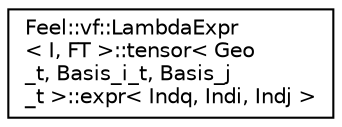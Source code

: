digraph "Graphical Class Hierarchy"
{
 // LATEX_PDF_SIZE
  edge [fontname="Helvetica",fontsize="10",labelfontname="Helvetica",labelfontsize="10"];
  node [fontname="Helvetica",fontsize="10",shape=record];
  rankdir="LR";
  Node0 [label="Feel::vf::LambdaExpr\l\< I, FT \>::tensor\< Geo\l_t, Basis_i_t, Basis_j\l_t \>::expr\< Indq, Indi, Indj \>",height=0.2,width=0.4,color="black", fillcolor="white", style="filled",URL="$structFeel_1_1vf_1_1LambdaExpr_1_1tensor_1_1expr.html",tooltip=" "];
}
